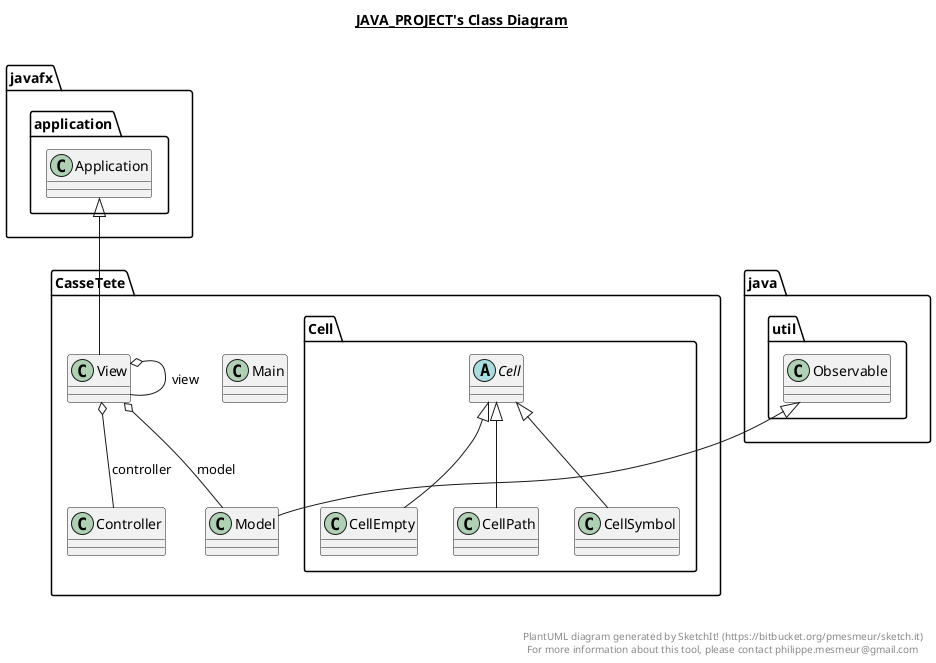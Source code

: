 @startuml

title __JAVA_PROJECT's Class Diagram__\n

  namespace CasseTete {
    abstract class CasseTete.Cell.Cell {
    }
  }
  

  namespace CasseTete {
    class CasseTete.Cell.CellEmpty {
    }
  }
  

  namespace CasseTete {
    class CasseTete.Cell.CellPath {
    }
  }
  

  namespace CasseTete {
    class CasseTete.Cell.CellSymbol {
    }
  }
  

  namespace CasseTete {
    class CasseTete.Controller {
    }
  }
  

  namespace CasseTete {
    class CasseTete.Main {
    }
  }
  

  namespace CasseTete {
    class CasseTete.Model {
    }
  }
  

  namespace CasseTete {
    class CasseTete.View {
    }
  }
  

  CasseTete.Cell.CellEmpty -up-|> CasseTete.Cell.Cell
  CasseTete.Cell.CellPath -up-|> CasseTete.Cell.Cell
  CasseTete.Cell.CellSymbol -up-|> CasseTete.Cell.Cell
  CasseTete.Model -up-|> java.util.Observable
  CasseTete.View -up-|> javafx.application.Application
  CasseTete.View o-- CasseTete.Controller : controller
  CasseTete.View o-- CasseTete.Model : model
  CasseTete.View o-- CasseTete.View : view


right footer


PlantUML diagram generated by SketchIt! (https://bitbucket.org/pmesmeur/sketch.it)
For more information about this tool, please contact philippe.mesmeur@gmail.com
endfooter

@enduml

